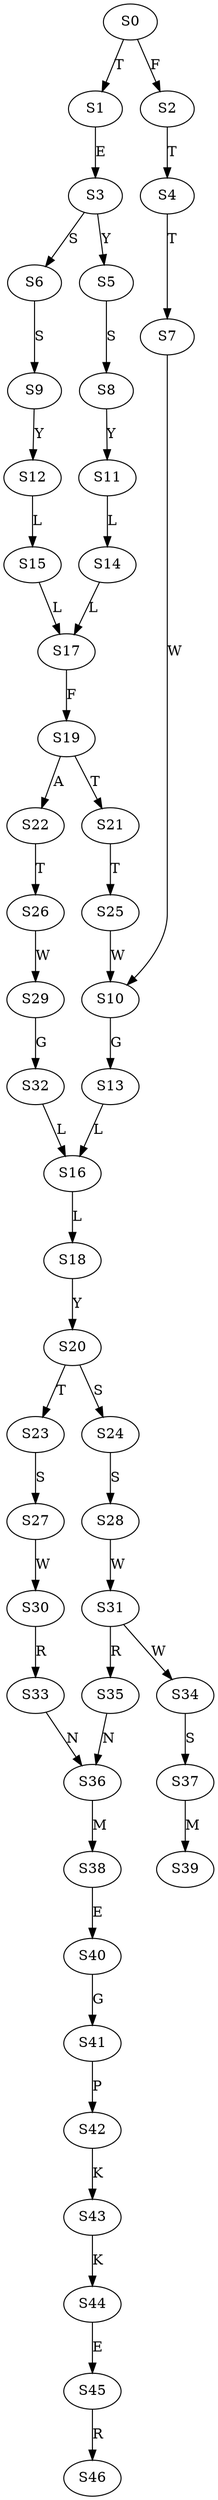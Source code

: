 strict digraph  {
	S0 -> S1 [ label = T ];
	S0 -> S2 [ label = F ];
	S1 -> S3 [ label = E ];
	S2 -> S4 [ label = T ];
	S3 -> S5 [ label = Y ];
	S3 -> S6 [ label = S ];
	S4 -> S7 [ label = T ];
	S5 -> S8 [ label = S ];
	S6 -> S9 [ label = S ];
	S7 -> S10 [ label = W ];
	S8 -> S11 [ label = Y ];
	S9 -> S12 [ label = Y ];
	S10 -> S13 [ label = G ];
	S11 -> S14 [ label = L ];
	S12 -> S15 [ label = L ];
	S13 -> S16 [ label = L ];
	S14 -> S17 [ label = L ];
	S15 -> S17 [ label = L ];
	S16 -> S18 [ label = L ];
	S17 -> S19 [ label = F ];
	S18 -> S20 [ label = Y ];
	S19 -> S21 [ label = T ];
	S19 -> S22 [ label = A ];
	S20 -> S23 [ label = T ];
	S20 -> S24 [ label = S ];
	S21 -> S25 [ label = T ];
	S22 -> S26 [ label = T ];
	S23 -> S27 [ label = S ];
	S24 -> S28 [ label = S ];
	S25 -> S10 [ label = W ];
	S26 -> S29 [ label = W ];
	S27 -> S30 [ label = W ];
	S28 -> S31 [ label = W ];
	S29 -> S32 [ label = G ];
	S30 -> S33 [ label = R ];
	S31 -> S34 [ label = W ];
	S31 -> S35 [ label = R ];
	S32 -> S16 [ label = L ];
	S33 -> S36 [ label = N ];
	S34 -> S37 [ label = S ];
	S35 -> S36 [ label = N ];
	S36 -> S38 [ label = M ];
	S37 -> S39 [ label = M ];
	S38 -> S40 [ label = E ];
	S40 -> S41 [ label = G ];
	S41 -> S42 [ label = P ];
	S42 -> S43 [ label = K ];
	S43 -> S44 [ label = K ];
	S44 -> S45 [ label = E ];
	S45 -> S46 [ label = R ];
}
